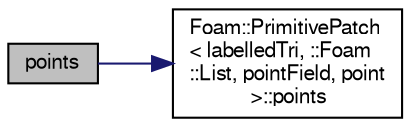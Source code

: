 digraph "points"
{
  bgcolor="transparent";
  edge [fontname="FreeSans",fontsize="10",labelfontname="FreeSans",labelfontsize="10"];
  node [fontname="FreeSans",fontsize="10",shape=record];
  rankdir="LR";
  Node1666 [label="points",height=0.2,width=0.4,color="black", fillcolor="grey75", style="filled", fontcolor="black"];
  Node1666 -> Node1667 [color="midnightblue",fontsize="10",style="solid",fontname="FreeSans"];
  Node1667 [label="Foam::PrimitivePatch\l\< labelledTri, ::Foam\l::List, pointField, point\l \>::points",height=0.2,width=0.4,color="black",URL="$a27538.html#aa3c7d968f31c88780c663876f64ef6a6",tooltip="Return reference to global points. "];
}
